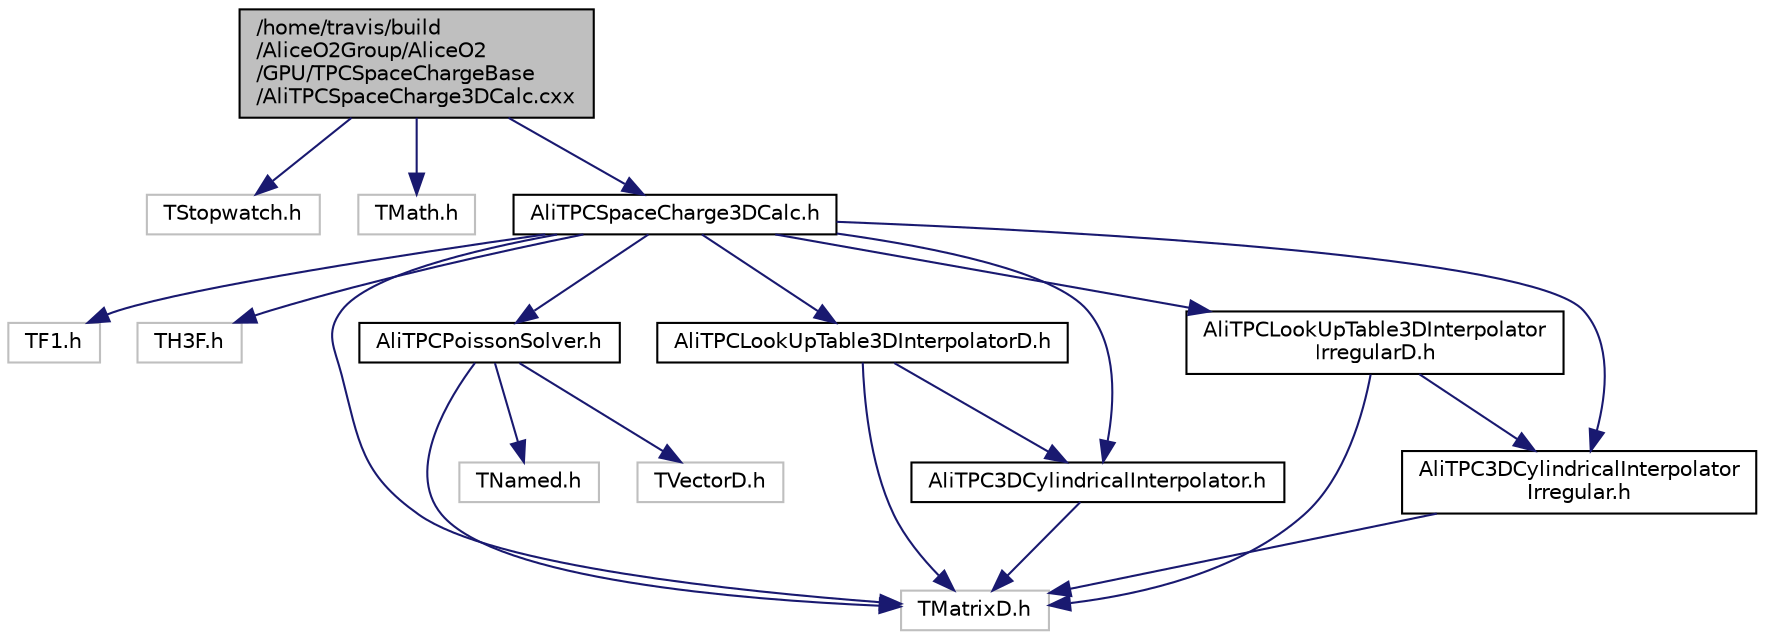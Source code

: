 digraph "/home/travis/build/AliceO2Group/AliceO2/GPU/TPCSpaceChargeBase/AliTPCSpaceCharge3DCalc.cxx"
{
 // INTERACTIVE_SVG=YES
  bgcolor="transparent";
  edge [fontname="Helvetica",fontsize="10",labelfontname="Helvetica",labelfontsize="10"];
  node [fontname="Helvetica",fontsize="10",shape=record];
  Node0 [label="/home/travis/build\l/AliceO2Group/AliceO2\l/GPU/TPCSpaceChargeBase\l/AliTPCSpaceCharge3DCalc.cxx",height=0.2,width=0.4,color="black", fillcolor="grey75", style="filled", fontcolor="black"];
  Node0 -> Node1 [color="midnightblue",fontsize="10",style="solid",fontname="Helvetica"];
  Node1 [label="TStopwatch.h",height=0.2,width=0.4,color="grey75"];
  Node0 -> Node2 [color="midnightblue",fontsize="10",style="solid",fontname="Helvetica"];
  Node2 [label="TMath.h",height=0.2,width=0.4,color="grey75"];
  Node0 -> Node3 [color="midnightblue",fontsize="10",style="solid",fontname="Helvetica"];
  Node3 [label="AliTPCSpaceCharge3DCalc.h",height=0.2,width=0.4,color="black",URL="$d9/d9a/AliTPCSpaceCharge3DCalc_8h.html",tooltip="This class provides distortion and correction map calculation with integration following electron dri..."];
  Node3 -> Node4 [color="midnightblue",fontsize="10",style="solid",fontname="Helvetica"];
  Node4 [label="TF1.h",height=0.2,width=0.4,color="grey75"];
  Node3 -> Node5 [color="midnightblue",fontsize="10",style="solid",fontname="Helvetica"];
  Node5 [label="TH3F.h",height=0.2,width=0.4,color="grey75"];
  Node3 -> Node6 [color="midnightblue",fontsize="10",style="solid",fontname="Helvetica"];
  Node6 [label="TMatrixD.h",height=0.2,width=0.4,color="grey75"];
  Node3 -> Node7 [color="midnightblue",fontsize="10",style="solid",fontname="Helvetica"];
  Node7 [label="AliTPCPoissonSolver.h",height=0.2,width=0.4,color="black",URL="$dd/d13/AliTPCPoissonSolver_8h.html",tooltip="This class provides implementation of Poisson Eq solver by MultiGrid Method. "];
  Node7 -> Node8 [color="midnightblue",fontsize="10",style="solid",fontname="Helvetica"];
  Node8 [label="TNamed.h",height=0.2,width=0.4,color="grey75"];
  Node7 -> Node6 [color="midnightblue",fontsize="10",style="solid",fontname="Helvetica"];
  Node7 -> Node9 [color="midnightblue",fontsize="10",style="solid",fontname="Helvetica"];
  Node9 [label="TVectorD.h",height=0.2,width=0.4,color="grey75"];
  Node3 -> Node10 [color="midnightblue",fontsize="10",style="solid",fontname="Helvetica"];
  Node10 [label="AliTPCLookUpTable3DInterpolatorD.h",height=0.2,width=0.4,color="black",URL="$d1/dc0/AliTPCLookUpTable3DInterpolatorD_8h.html",tooltip="Wrap up look-up table for correction/distortion integral or derivative (electric field) assume 3 comp..."];
  Node10 -> Node6 [color="midnightblue",fontsize="10",style="solid",fontname="Helvetica"];
  Node10 -> Node11 [color="midnightblue",fontsize="10",style="solid",fontname="Helvetica"];
  Node11 [label="AliTPC3DCylindricalInterpolator.h",height=0.2,width=0.4,color="black",URL="$d2/d9a/AliTPC3DCylindricalInterpolator_8h.html",tooltip="Interpolator for cylindrical coordinate this class provides: cubic spline, quadratic and linear inter..."];
  Node11 -> Node6 [color="midnightblue",fontsize="10",style="solid",fontname="Helvetica"];
  Node3 -> Node11 [color="midnightblue",fontsize="10",style="solid",fontname="Helvetica"];
  Node3 -> Node12 [color="midnightblue",fontsize="10",style="solid",fontname="Helvetica"];
  Node12 [label="AliTPCLookUpTable3DInterpolator\lIrregularD.h",height=0.2,width=0.4,color="black",URL="$df/d79/AliTPCLookUpTable3DInterpolatorIrregularD_8h.html",tooltip="Wrap up look-up table with irregular grid. "];
  Node12 -> Node6 [color="midnightblue",fontsize="10",style="solid",fontname="Helvetica"];
  Node12 -> Node13 [color="midnightblue",fontsize="10",style="solid",fontname="Helvetica"];
  Node13 [label="AliTPC3DCylindricalInterpolator\lIrregular.h",height=0.2,width=0.4,color="black",URL="$d9/d86/AliTPC3DCylindricalInterpolatorIrregular_8h.html",tooltip="Irregular grid interpolator for cylindrical coordinate with r,phi,z different coordinates RBF-based i..."];
  Node13 -> Node6 [color="midnightblue",fontsize="10",style="solid",fontname="Helvetica"];
  Node3 -> Node13 [color="midnightblue",fontsize="10",style="solid",fontname="Helvetica"];
}

